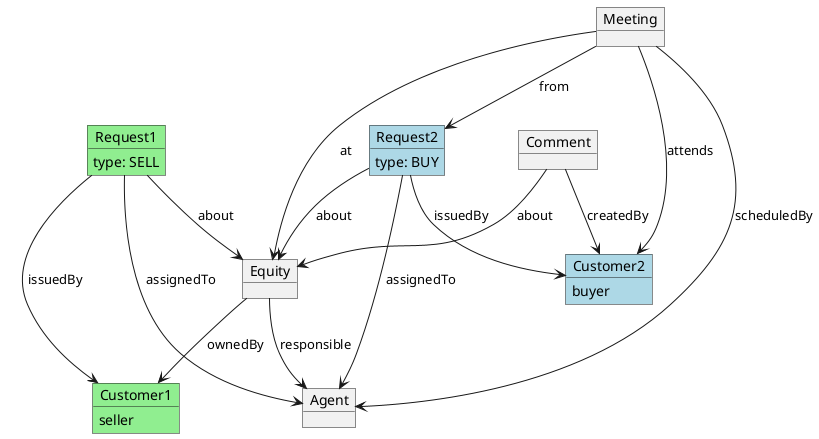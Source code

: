 @startuml

object Equity
object Agent
object Customer1 #lightgreen {
    seller
}
object Customer2 #lightblue {
    buyer
}
object Request1 #lightgreen{
    type: SELL
}
object Request2 #lightblue {
    type: BUY
}
object Meeting
object Comment

Equity --> Customer1 : ownedBy
Equity --> Agent : responsible

Request1 --> Equity : about
Request1 --> Customer1 : issuedBy
Request1 --> Agent : assignedTo

Request2 --> Equity : about
Request2 --> Customer2 : issuedBy
Request2 --> Agent : assignedTo

Meeting --> Equity : at
Meeting --> Request2 : from
Meeting --> Customer2 : attends
Meeting --> Agent : scheduledBy

Comment -> Customer2: createdBy
Comment --> Equity : about
@enduml
